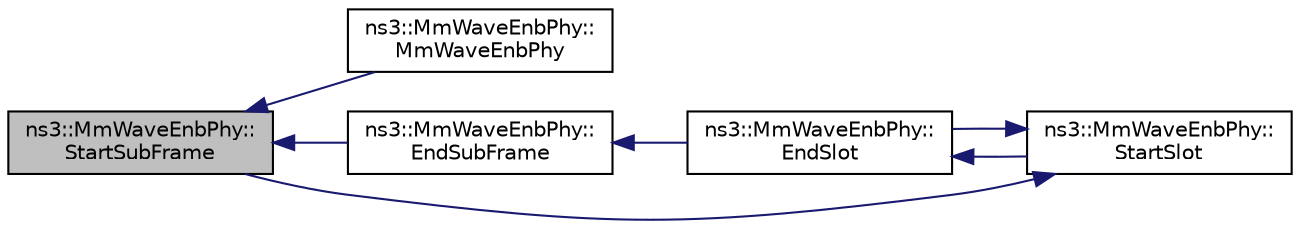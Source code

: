 digraph "ns3::MmWaveEnbPhy::StartSubFrame"
{
  edge [fontname="Helvetica",fontsize="10",labelfontname="Helvetica",labelfontsize="10"];
  node [fontname="Helvetica",fontsize="10",shape=record];
  rankdir="LR";
  Node1 [label="ns3::MmWaveEnbPhy::\lStartSubFrame",height=0.2,width=0.4,color="black", fillcolor="grey75", style="filled", fontcolor="black"];
  Node1 -> Node2 [dir="back",color="midnightblue",fontsize="10",style="solid"];
  Node2 [label="ns3::MmWaveEnbPhy::\lMmWaveEnbPhy",height=0.2,width=0.4,color="black", fillcolor="white", style="filled",URL="$d1/d58/classns3_1_1MmWaveEnbPhy.html#a1a187906c7eea07b987f27ab0fd95537"];
  Node1 -> Node3 [dir="back",color="midnightblue",fontsize="10",style="solid"];
  Node3 [label="ns3::MmWaveEnbPhy::\lEndSubFrame",height=0.2,width=0.4,color="black", fillcolor="white", style="filled",URL="$d1/d58/classns3_1_1MmWaveEnbPhy.html#aac9be87981341e7a6e303ad5d05316a1"];
  Node3 -> Node4 [dir="back",color="midnightblue",fontsize="10",style="solid"];
  Node4 [label="ns3::MmWaveEnbPhy::\lEndSlot",height=0.2,width=0.4,color="black", fillcolor="white", style="filled",URL="$d1/d58/classns3_1_1MmWaveEnbPhy.html#aaea005a7298f69167a554a3c3c03b132"];
  Node4 -> Node5 [dir="back",color="midnightblue",fontsize="10",style="solid"];
  Node5 [label="ns3::MmWaveEnbPhy::\lStartSlot",height=0.2,width=0.4,color="black", fillcolor="white", style="filled",URL="$d1/d58/classns3_1_1MmWaveEnbPhy.html#ac0adb365904c29715ad7c1cc39695bca"];
  Node5 -> Node1 [dir="back",color="midnightblue",fontsize="10",style="solid"];
  Node5 -> Node4 [dir="back",color="midnightblue",fontsize="10",style="solid"];
}

